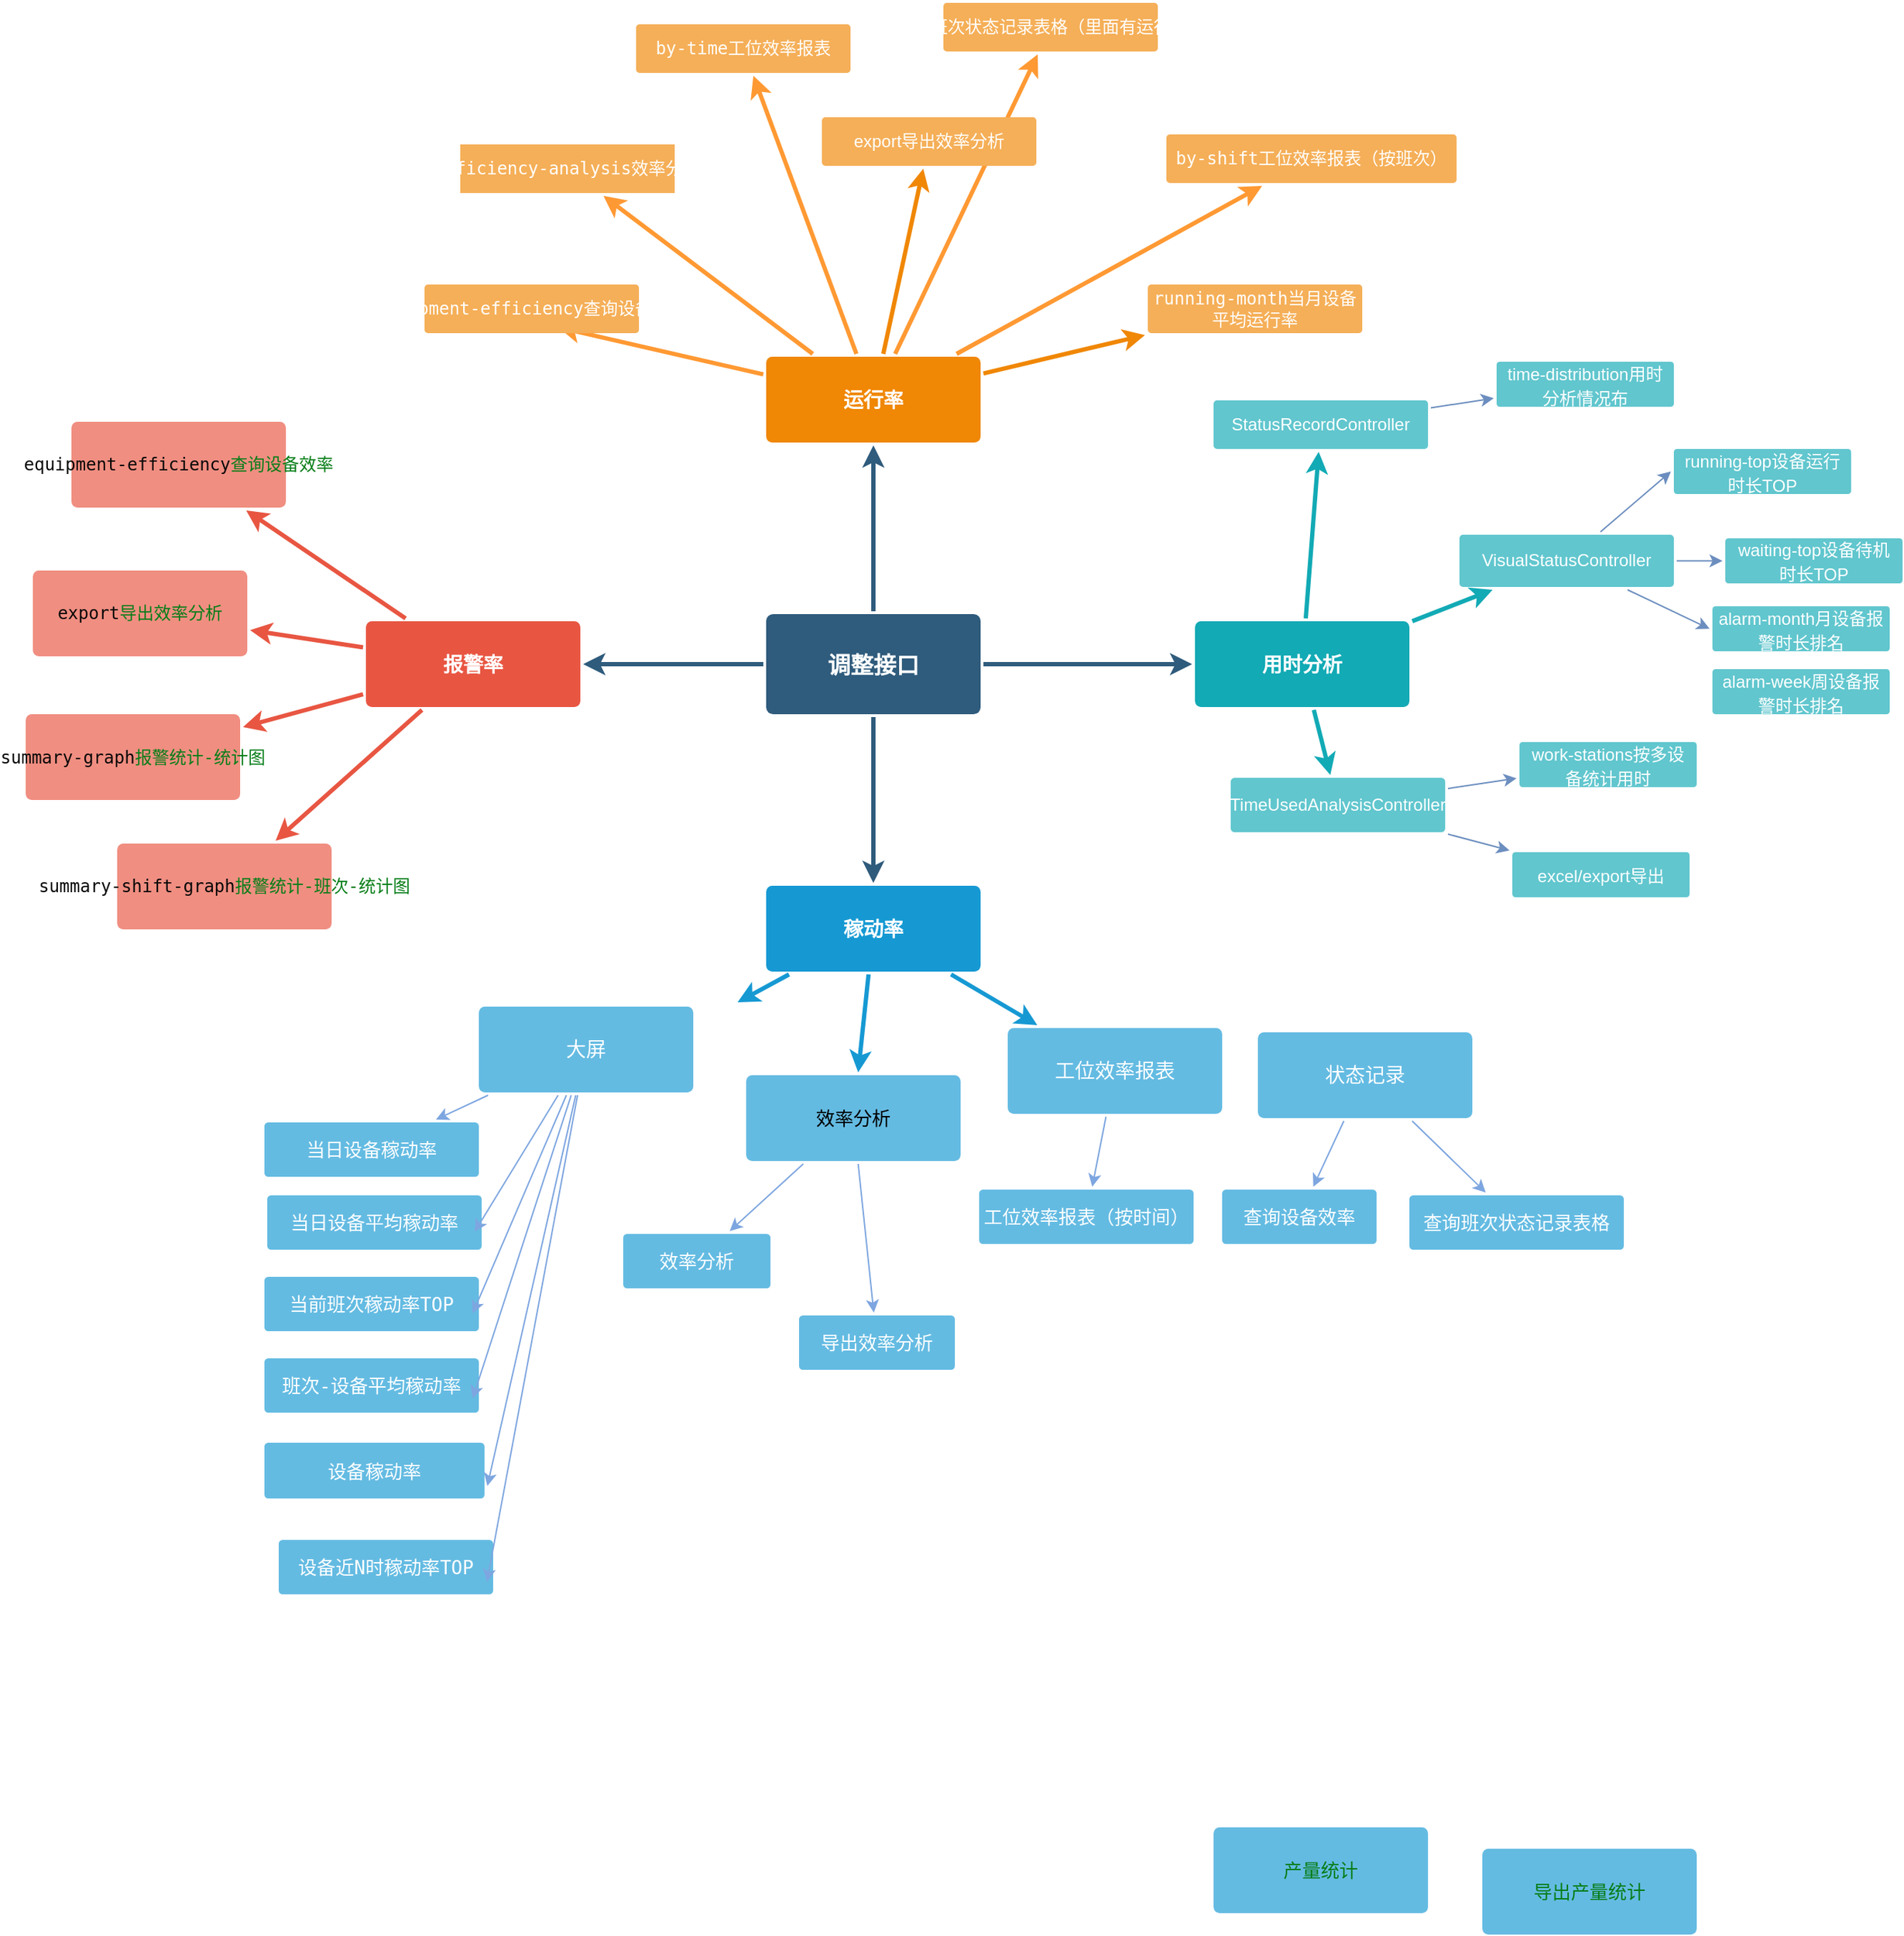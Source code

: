 <mxfile version="20.6.0" type="github">
  <diagram id="6a731a19-8d31-9384-78a2-239565b7b9f0" name="Page-1">
    <mxGraphModel dx="1508" dy="1149" grid="0" gridSize="10" guides="1" tooltips="1" connect="1" arrows="1" fold="1" page="0" pageScale="1" pageWidth="1169" pageHeight="827" background="none" math="0" shadow="0">
      <root>
        <mxCell id="0" />
        <mxCell id="1" parent="0" />
        <mxCell id="1745" value="" style="edgeStyle=none;rounded=0;jumpStyle=none;html=1;shadow=0;labelBackgroundColor=none;startArrow=none;startFill=0;endArrow=classic;endFill=1;jettySize=auto;orthogonalLoop=1;strokeColor=#2F5B7C;strokeWidth=3;fontFamily=Helvetica;fontSize=16;fontColor=#23445D;spacing=5;" parent="1" source="1749" target="1764" edge="1">
          <mxGeometry relative="1" as="geometry" />
        </mxCell>
        <mxCell id="1746" value="" style="edgeStyle=none;rounded=0;jumpStyle=none;html=1;shadow=0;labelBackgroundColor=none;startArrow=none;startFill=0;endArrow=classic;endFill=1;jettySize=auto;orthogonalLoop=1;strokeColor=#2F5B7C;strokeWidth=3;fontFamily=Helvetica;fontSize=16;fontColor=#23445D;spacing=5;" parent="1" source="1749" target="1771" edge="1">
          <mxGeometry relative="1" as="geometry" />
        </mxCell>
        <mxCell id="1747" value="" style="edgeStyle=none;rounded=0;jumpStyle=none;html=1;shadow=0;labelBackgroundColor=none;startArrow=none;startFill=0;endArrow=classic;endFill=1;jettySize=auto;orthogonalLoop=1;strokeColor=#2F5B7C;strokeWidth=3;fontFamily=Helvetica;fontSize=16;fontColor=#23445D;spacing=5;" parent="1" source="1749" target="1760" edge="1">
          <mxGeometry relative="1" as="geometry" />
        </mxCell>
        <mxCell id="1748" value="" style="edgeStyle=none;rounded=0;jumpStyle=none;html=1;shadow=0;labelBackgroundColor=none;startArrow=none;startFill=0;endArrow=classic;endFill=1;jettySize=auto;orthogonalLoop=1;strokeColor=#2F5B7C;strokeWidth=3;fontFamily=Helvetica;fontSize=16;fontColor=#23445D;spacing=5;" parent="1" source="1749" target="1753" edge="1">
          <mxGeometry relative="1" as="geometry" />
        </mxCell>
        <mxCell id="1749" value="调整接口" style="rounded=1;whiteSpace=wrap;html=1;shadow=0;labelBackgroundColor=none;strokeColor=none;strokeWidth=3;fillColor=#2F5B7C;fontFamily=Helvetica;fontSize=16;fontColor=#FFFFFF;align=center;fontStyle=1;spacing=5;arcSize=7;perimeterSpacing=2;" parent="1" vertex="1">
          <mxGeometry x="495" y="380.5" width="150" height="70" as="geometry" />
        </mxCell>
        <mxCell id="1750" value="" style="edgeStyle=none;rounded=1;jumpStyle=none;html=1;shadow=0;labelBackgroundColor=none;startArrow=none;startFill=0;jettySize=auto;orthogonalLoop=1;strokeColor=#E85642;strokeWidth=3;fontFamily=Helvetica;fontSize=14;fontColor=#FFFFFF;spacing=5;fontStyle=1;fillColor=#b0e3e6;" parent="1" source="1753" target="1756" edge="1">
          <mxGeometry relative="1" as="geometry" />
        </mxCell>
        <mxCell id="1751" value="" style="edgeStyle=none;rounded=1;jumpStyle=none;html=1;shadow=0;labelBackgroundColor=none;startArrow=none;startFill=0;jettySize=auto;orthogonalLoop=1;strokeColor=#E85642;strokeWidth=3;fontFamily=Helvetica;fontSize=14;fontColor=#FFFFFF;spacing=5;fontStyle=1;fillColor=#b0e3e6;" parent="1" source="1753" target="1755" edge="1">
          <mxGeometry relative="1" as="geometry" />
        </mxCell>
        <mxCell id="1752" value="" style="edgeStyle=none;rounded=1;jumpStyle=none;html=1;shadow=0;labelBackgroundColor=none;startArrow=none;startFill=0;jettySize=auto;orthogonalLoop=1;strokeColor=#E85642;strokeWidth=3;fontFamily=Helvetica;fontSize=14;fontColor=#FFFFFF;spacing=5;fontStyle=1;fillColor=#b0e3e6;" parent="1" source="1753" target="1754" edge="1">
          <mxGeometry relative="1" as="geometry" />
        </mxCell>
        <mxCell id="jjRvRhtBeI7m9lWVmqTS-1779" style="rounded=0;orthogonalLoop=1;jettySize=auto;html=1;strokeColor=#E85642;strokeWidth=3;" edge="1" parent="1" source="1753" target="bUTzrpnChkKlC1NCgwx--1791">
          <mxGeometry relative="1" as="geometry" />
        </mxCell>
        <mxCell id="1753" value="报警率" style="rounded=1;whiteSpace=wrap;html=1;shadow=0;labelBackgroundColor=none;strokeColor=none;strokeWidth=3;fillColor=#e85642;fontFamily=Helvetica;fontSize=14;fontColor=#FFFFFF;align=center;spacing=5;fontStyle=1;arcSize=7;perimeterSpacing=2;" parent="1" vertex="1">
          <mxGeometry x="215" y="385.5" width="150" height="60" as="geometry" />
        </mxCell>
        <mxCell id="1754" value="&lt;pre style=&quot;color: rgb(8, 8, 8); font-family: 宋体, monospace; font-size: 9pt;&quot;&gt;summary-graph&lt;span style=&quot;color:#067d17;&quot;&gt;报警统计&lt;/span&gt;&lt;span style=&quot;color:#067d17;font-family:&#39;JetBrains Mono&#39;,monospace;&quot;&gt;-&lt;/span&gt;&lt;span style=&quot;color:#067d17;&quot;&gt;统计图&lt;/span&gt;&lt;/pre&gt;" style="rounded=1;whiteSpace=wrap;html=1;shadow=0;labelBackgroundColor=none;strokeColor=none;strokeWidth=3;fillColor=#f08e81;fontFamily=Helvetica;fontSize=14;fontColor=#FFFFFF;align=center;spacing=5;fontStyle=0;arcSize=7;perimeterSpacing=2;" parent="1" vertex="1">
          <mxGeometry x="-23" y="450.5" width="150" height="60" as="geometry" />
        </mxCell>
        <mxCell id="1755" value="&lt;pre style=&quot;color: rgb(8, 8, 8); font-family: 宋体, monospace; font-size: 9pt;&quot;&gt;export&lt;span style=&quot;color:#067d17;&quot;&gt;导出效率分析&lt;/span&gt;&lt;/pre&gt;" style="rounded=1;whiteSpace=wrap;html=1;shadow=0;labelBackgroundColor=none;strokeColor=none;strokeWidth=3;fillColor=#f08e81;fontFamily=Helvetica;fontSize=14;fontColor=#FFFFFF;align=center;spacing=5;fontStyle=0;arcSize=7;perimeterSpacing=2;" parent="1" vertex="1">
          <mxGeometry x="-18" y="350" width="150" height="60" as="geometry" />
        </mxCell>
        <mxCell id="1756" value="&lt;pre style=&quot;color: rgb(8, 8, 8); font-family: 宋体, monospace; font-size: 9pt;&quot;&gt;equipment-efficiency&lt;span style=&quot;color:#067d17;&quot;&gt;查询设备效率&lt;/span&gt;&lt;/pre&gt;" style="rounded=1;whiteSpace=wrap;html=1;shadow=0;labelBackgroundColor=none;strokeColor=none;strokeWidth=3;fillColor=#f08e81;fontFamily=Helvetica;fontSize=14;fontColor=#FFFFFF;align=center;spacing=5;fontStyle=0;arcSize=7;perimeterSpacing=2;" parent="1" vertex="1">
          <mxGeometry x="9" y="246" width="150" height="60" as="geometry" />
        </mxCell>
        <mxCell id="1757" value="" style="edgeStyle=none;rounded=0;jumpStyle=none;html=1;shadow=0;labelBackgroundColor=none;startArrow=none;startFill=0;endArrow=classic;endFill=1;jettySize=auto;orthogonalLoop=1;strokeColor=#1699D3;strokeWidth=3;fontFamily=Helvetica;fontSize=14;fontColor=#FFFFFF;spacing=5;" parent="1" source="1760" edge="1">
          <mxGeometry relative="1" as="geometry">
            <mxPoint x="475.018" y="652" as="targetPoint" />
          </mxGeometry>
        </mxCell>
        <mxCell id="1758" value="" style="edgeStyle=none;rounded=0;jumpStyle=none;html=1;shadow=0;labelBackgroundColor=none;startArrow=none;startFill=0;endArrow=classic;endFill=1;jettySize=auto;orthogonalLoop=1;strokeColor=#1699D3;strokeWidth=3;fontFamily=Helvetica;fontSize=14;fontColor=#FFFFFF;spacing=5;" parent="1" source="1760" target="1762" edge="1">
          <mxGeometry relative="1" as="geometry" />
        </mxCell>
        <mxCell id="1759" value="" style="edgeStyle=none;rounded=0;jumpStyle=none;html=1;shadow=0;labelBackgroundColor=none;startArrow=none;startFill=0;endArrow=classic;endFill=1;jettySize=auto;orthogonalLoop=1;strokeColor=#1699D3;strokeWidth=3;fontFamily=Helvetica;fontSize=14;fontColor=#FFFFFF;spacing=5;" parent="1" source="1760" target="1761" edge="1">
          <mxGeometry relative="1" as="geometry" />
        </mxCell>
        <mxCell id="1760" value="稼动率" style="rounded=1;whiteSpace=wrap;html=1;shadow=0;labelBackgroundColor=none;strokeColor=none;strokeWidth=3;fillColor=#1699d3;fontFamily=Helvetica;fontSize=14;fontColor=#FFFFFF;align=center;spacing=5;fontStyle=1;arcSize=7;perimeterSpacing=2;" parent="1" vertex="1">
          <mxGeometry x="495" y="570.5" width="150" height="60" as="geometry" />
        </mxCell>
        <mxCell id="jjRvRhtBeI7m9lWVmqTS-1823" style="edgeStyle=none;rounded=0;orthogonalLoop=1;jettySize=auto;html=1;strokeColor=#7EA6E0;strokeWidth=1;fontColor=#FFFFFF;" edge="1" parent="1" source="1761" target="jjRvRhtBeI7m9lWVmqTS-1786">
          <mxGeometry relative="1" as="geometry" />
        </mxCell>
        <mxCell id="1761" value="工位效率报表" style="rounded=1;whiteSpace=wrap;html=1;shadow=0;labelBackgroundColor=none;strokeColor=none;strokeWidth=3;fillColor=#64bbe2;fontFamily=Helvetica;fontSize=14;fontColor=#FFFFFF;align=center;spacing=5;arcSize=7;perimeterSpacing=2;" parent="1" vertex="1">
          <mxGeometry x="664" y="670" width="150" height="60" as="geometry" />
        </mxCell>
        <mxCell id="jjRvRhtBeI7m9lWVmqTS-1821" style="edgeStyle=none;rounded=0;orthogonalLoop=1;jettySize=auto;html=1;strokeColor=#7EA6E0;strokeWidth=1;fontColor=#FFFFFF;" edge="1" parent="1" source="1762" target="jjRvRhtBeI7m9lWVmqTS-1790">
          <mxGeometry relative="1" as="geometry" />
        </mxCell>
        <mxCell id="jjRvRhtBeI7m9lWVmqTS-1822" style="edgeStyle=none;rounded=0;orthogonalLoop=1;jettySize=auto;html=1;strokeColor=#7EA6E0;strokeWidth=1;fontColor=#FFFFFF;" edge="1" parent="1" source="1762" target="jjRvRhtBeI7m9lWVmqTS-1787">
          <mxGeometry relative="1" as="geometry" />
        </mxCell>
        <mxCell id="1762" value="&lt;pre style=&quot;font-family: 宋体, monospace; font-size: 9.8pt;&quot;&gt;&lt;pre style=&quot;color: rgb(8, 8, 8); font-family: &amp;quot;JetBrains Mono&amp;quot;, monospace; font-size: 9.8pt;&quot;&gt;&lt;span style=&quot;color:#000000;&quot;&gt;效率分析&lt;/span&gt;&lt;/pre&gt;&lt;/pre&gt;" style="rounded=1;whiteSpace=wrap;html=1;shadow=0;labelBackgroundColor=none;strokeColor=none;strokeWidth=3;fillColor=#64bbe2;fontFamily=Helvetica;fontSize=14;fontColor=#FFFFFF;align=center;spacing=5;arcSize=7;perimeterSpacing=2;" parent="1" vertex="1">
          <mxGeometry x="481" y="703" width="150" height="60" as="geometry" />
        </mxCell>
        <mxCell id="bUTzrpnChkKlC1NCgwx--1786" style="rounded=0;orthogonalLoop=1;jettySize=auto;html=1;entryX=0.62;entryY=0.84;entryDx=0;entryDy=0;entryPerimeter=0;fontSize=12;fontColor=#FFFFFF;strokeColor=#FF9933;strokeWidth=3;" parent="1" source="1764" target="bUTzrpnChkKlC1NCgwx--1779" edge="1">
          <mxGeometry relative="1" as="geometry" />
        </mxCell>
        <mxCell id="bUTzrpnChkKlC1NCgwx--1787" style="rounded=0;orthogonalLoop=1;jettySize=auto;html=1;fontSize=12;fontColor=#FFFFFF;strokeColor=#FF9933;strokeWidth=3;" parent="1" source="1764" target="bUTzrpnChkKlC1NCgwx--1780" edge="1">
          <mxGeometry relative="1" as="geometry" />
        </mxCell>
        <mxCell id="bUTzrpnChkKlC1NCgwx--1788" style="rounded=0;orthogonalLoop=1;jettySize=auto;html=1;fontSize=12;fontColor=#FFFFFF;strokeColor=#FF9933;strokeWidth=3;" parent="1" source="1764" target="bUTzrpnChkKlC1NCgwx--1781" edge="1">
          <mxGeometry relative="1" as="geometry" />
        </mxCell>
        <mxCell id="bUTzrpnChkKlC1NCgwx--1789" style="rounded=0;orthogonalLoop=1;jettySize=auto;html=1;fontSize=12;fontColor=#FFFFFF;strokeColor=#FF9933;strokeWidth=3;" parent="1" source="1764" target="bUTzrpnChkKlC1NCgwx--1783" edge="1">
          <mxGeometry relative="1" as="geometry" />
        </mxCell>
        <mxCell id="bUTzrpnChkKlC1NCgwx--1790" style="rounded=0;orthogonalLoop=1;jettySize=auto;html=1;fontSize=12;fontColor=#FFFFFF;strokeColor=#FF9933;strokeWidth=3;" parent="1" source="1764" target="bUTzrpnChkKlC1NCgwx--1782" edge="1">
          <mxGeometry relative="1" as="geometry" />
        </mxCell>
        <mxCell id="1764" value="运行率" style="rounded=1;whiteSpace=wrap;html=1;shadow=0;labelBackgroundColor=none;strokeColor=none;strokeWidth=3;fillColor=#F08705;fontFamily=Helvetica;fontSize=14;fontColor=#FFFFFF;align=center;spacing=5;fontStyle=1;arcSize=7;perimeterSpacing=2;" parent="1" vertex="1">
          <mxGeometry x="495" y="200.5" width="150" height="60" as="geometry" />
        </mxCell>
        <mxCell id="1765" value="&lt;span style=&quot;font-family: &amp;quot;JetBrains Mono&amp;quot;, monospace; font-size: 12px;&quot;&gt;running-month&lt;/span&gt;当月设备平均运行率" style="rounded=1;whiteSpace=wrap;html=1;shadow=0;labelBackgroundColor=none;strokeColor=none;strokeWidth=3;fillColor=#f5af58;fontFamily=Helvetica;fontSize=12;fontColor=#FFFFFF;align=center;spacing=5;arcSize=7;perimeterSpacing=2;labelBorderColor=none;" parent="1" vertex="1">
          <mxGeometry x="762" y="150" width="150" height="34" as="geometry" />
        </mxCell>
        <mxCell id="1766" value="" style="edgeStyle=none;rounded=0;jumpStyle=none;html=1;shadow=0;labelBackgroundColor=none;startArrow=none;startFill=0;endArrow=classic;endFill=1;jettySize=auto;orthogonalLoop=1;strokeColor=#F08705;strokeWidth=3;fontFamily=Helvetica;fontSize=14;fontColor=#FFFFFF;spacing=5;" parent="1" source="1764" target="1765" edge="1">
          <mxGeometry relative="1" as="geometry" />
        </mxCell>
        <mxCell id="1767" value="export&lt;span style=&quot;font-family: 宋体, monospace; font-size: 12px;&quot;&gt;导出效率分析&lt;/span&gt;" style="rounded=1;whiteSpace=wrap;html=1;shadow=0;labelBackgroundColor=none;strokeColor=none;strokeWidth=3;fillColor=#f5af58;fontFamily=Helvetica;fontSize=12;fontColor=#FFFFFF;align=center;spacing=5;arcSize=7;perimeterSpacing=2;labelBorderColor=none;" parent="1" vertex="1">
          <mxGeometry x="534" y="33" width="150" height="34" as="geometry" />
        </mxCell>
        <mxCell id="1768" value="" style="edgeStyle=none;rounded=0;jumpStyle=none;html=1;shadow=0;labelBackgroundColor=none;startArrow=none;startFill=0;endArrow=classic;endFill=1;jettySize=auto;orthogonalLoop=1;strokeColor=#F08705;strokeWidth=3;fontFamily=Helvetica;fontSize=14;fontColor=#FFFFFF;spacing=5;" parent="1" source="1764" target="1767" edge="1">
          <mxGeometry relative="1" as="geometry" />
        </mxCell>
        <mxCell id="t-KyJ7h5bOdyanI_cE8x-1805" style="edgeStyle=none;rounded=1;orthogonalLoop=1;jettySize=auto;html=1;fontSize=12;strokeColor=#12AAB5;strokeWidth=3;" parent="1" source="1771" target="1772" edge="1">
          <mxGeometry relative="1" as="geometry" />
        </mxCell>
        <mxCell id="t-KyJ7h5bOdyanI_cE8x-1806" style="edgeStyle=none;rounded=1;orthogonalLoop=1;jettySize=auto;html=1;strokeColor=#12AAB5;strokeWidth=3;fontSize=12;" parent="1" source="1771" target="t-KyJ7h5bOdyanI_cE8x-1794" edge="1">
          <mxGeometry relative="1" as="geometry" />
        </mxCell>
        <mxCell id="1771" value="用时分析" style="rounded=1;whiteSpace=wrap;html=1;shadow=0;labelBackgroundColor=none;strokeColor=none;strokeWidth=3;fillColor=#12aab5;fontFamily=Helvetica;fontSize=14;fontColor=#FFFFFF;align=center;spacing=5;fontStyle=1;arcSize=7;perimeterSpacing=2;" parent="1" vertex="1">
          <mxGeometry x="795" y="385.5" width="150" height="60" as="geometry" />
        </mxCell>
        <mxCell id="t-KyJ7h5bOdyanI_cE8x-1801" style="edgeStyle=none;rounded=0;orthogonalLoop=1;jettySize=auto;html=1;entryX=0;entryY=0.5;entryDx=0;entryDy=0;fontSize=12;fillColor=#dae8fc;strokeColor=#6c8ebf;" parent="1" source="1772" target="t-KyJ7h5bOdyanI_cE8x-1786" edge="1">
          <mxGeometry relative="1" as="geometry" />
        </mxCell>
        <mxCell id="t-KyJ7h5bOdyanI_cE8x-1802" style="edgeStyle=none;rounded=0;orthogonalLoop=1;jettySize=auto;html=1;entryX=0;entryY=0.5;entryDx=0;entryDy=0;fontSize=12;fillColor=#dae8fc;strokeColor=#6c8ebf;" parent="1" source="1772" target="t-KyJ7h5bOdyanI_cE8x-1789" edge="1">
          <mxGeometry relative="1" as="geometry" />
        </mxCell>
        <mxCell id="t-KyJ7h5bOdyanI_cE8x-1803" style="edgeStyle=none;rounded=0;orthogonalLoop=1;jettySize=auto;html=1;entryX=0;entryY=0.5;entryDx=0;entryDy=0;fontSize=12;fillColor=#dae8fc;strokeColor=#6c8ebf;" parent="1" source="1772" target="t-KyJ7h5bOdyanI_cE8x-1790" edge="1">
          <mxGeometry relative="1" as="geometry" />
        </mxCell>
        <mxCell id="1772" value="VisualStatusController" style="rounded=1;whiteSpace=wrap;html=1;shadow=0;labelBackgroundColor=none;strokeColor=none;strokeWidth=3;fillColor=#61c6ce;fontFamily=Helvetica;fontSize=12;fontColor=#FFFFFF;align=center;spacing=5;fontStyle=0;arcSize=7;perimeterSpacing=2;" parent="1" vertex="1">
          <mxGeometry x="980" y="325" width="150" height="36.5" as="geometry" />
        </mxCell>
        <mxCell id="t-KyJ7h5bOdyanI_cE8x-1798" style="rounded=0;orthogonalLoop=1;jettySize=auto;html=1;fontSize=12;fillColor=#dae8fc;strokeColor=#6c8ebf;" parent="1" source="1778" target="t-KyJ7h5bOdyanI_cE8x-1779" edge="1">
          <mxGeometry relative="1" as="geometry" />
        </mxCell>
        <mxCell id="1778" value="StatusRecordController" style="rounded=1;whiteSpace=wrap;html=1;shadow=0;labelBackgroundColor=none;strokeColor=none;strokeWidth=3;fillColor=#61c6ce;fontFamily=Helvetica;fontSize=12;fontColor=#FFFFFF;align=center;spacing=5;fontStyle=0;arcSize=7;perimeterSpacing=2;" parent="1" vertex="1">
          <mxGeometry x="808" y="231" width="150" height="34" as="geometry" />
        </mxCell>
        <mxCell id="1779" value="" style="edgeStyle=none;rounded=1;jumpStyle=none;html=1;shadow=0;labelBackgroundColor=none;startArrow=none;startFill=0;jettySize=auto;orthogonalLoop=1;strokeColor=#12AAB5;strokeWidth=3;fontFamily=Helvetica;fontSize=14;fontColor=#FFFFFF;spacing=5;fontStyle=1;fillColor=#b0e3e6;" parent="1" source="1771" target="1778" edge="1">
          <mxGeometry relative="1" as="geometry" />
        </mxCell>
        <mxCell id="t-KyJ7h5bOdyanI_cE8x-1779" value="&lt;font style=&quot;font-size: 12px;&quot;&gt;time-distribution用时分析情况布&lt;/font&gt;" style="rounded=1;whiteSpace=wrap;html=1;shadow=0;labelBackgroundColor=none;strokeColor=none;strokeWidth=3;fillColor=#61c6ce;fontFamily=Helvetica;fontSize=14;fontColor=#FFFFFF;align=center;spacing=5;fontStyle=0;arcSize=7;perimeterSpacing=2;" parent="1" vertex="1">
          <mxGeometry x="1006" y="204" width="124" height="31.5" as="geometry" />
        </mxCell>
        <mxCell id="t-KyJ7h5bOdyanI_cE8x-1786" value="&lt;span style=&quot;font-size: 12px;&quot;&gt;running-top设备运行时长TOP&lt;/span&gt;" style="rounded=1;whiteSpace=wrap;html=1;shadow=0;labelBackgroundColor=none;strokeColor=none;strokeWidth=3;fillColor=#61c6ce;fontFamily=Helvetica;fontSize=14;fontColor=#FFFFFF;align=center;spacing=5;fontStyle=0;arcSize=7;perimeterSpacing=2;" parent="1" vertex="1">
          <mxGeometry x="1130" y="265" width="124" height="31.5" as="geometry" />
        </mxCell>
        <mxCell id="t-KyJ7h5bOdyanI_cE8x-1789" value="&lt;span style=&quot;font-size: 12px;&quot;&gt;waiting-top设备待机时长TOP&lt;/span&gt;" style="rounded=1;whiteSpace=wrap;html=1;shadow=0;labelBackgroundColor=none;strokeColor=none;strokeWidth=3;fillColor=#61c6ce;fontFamily=Helvetica;fontSize=14;fontColor=#FFFFFF;align=center;spacing=5;fontStyle=0;arcSize=7;perimeterSpacing=2;" parent="1" vertex="1">
          <mxGeometry x="1166" y="327.5" width="124" height="31.5" as="geometry" />
        </mxCell>
        <mxCell id="t-KyJ7h5bOdyanI_cE8x-1790" value="&lt;span style=&quot;font-size: 12px;&quot;&gt;alarm-month月设备报警时长排名&lt;/span&gt;" style="rounded=1;whiteSpace=wrap;html=1;shadow=0;labelBackgroundColor=none;strokeColor=none;strokeWidth=3;fillColor=#61c6ce;fontFamily=Helvetica;fontSize=14;fontColor=#FFFFFF;align=center;spacing=5;fontStyle=0;arcSize=7;perimeterSpacing=2;" parent="1" vertex="1">
          <mxGeometry x="1157" y="375" width="124" height="31.5" as="geometry" />
        </mxCell>
        <mxCell id="t-KyJ7h5bOdyanI_cE8x-1793" value="&lt;span style=&quot;font-size: 12px;&quot;&gt;work-stations按多设备统计用时&lt;/span&gt;" style="rounded=1;whiteSpace=wrap;html=1;shadow=0;labelBackgroundColor=none;strokeColor=none;strokeWidth=3;fillColor=#61c6ce;fontFamily=Helvetica;fontSize=14;fontColor=#FFFFFF;align=center;spacing=5;fontStyle=0;arcSize=7;perimeterSpacing=2;" parent="1" vertex="1">
          <mxGeometry x="1022" y="470" width="124" height="31.5" as="geometry" />
        </mxCell>
        <mxCell id="t-KyJ7h5bOdyanI_cE8x-1807" style="edgeStyle=none;rounded=1;orthogonalLoop=1;jettySize=auto;html=1;strokeColor=#6c8ebf;strokeWidth=1;fontSize=12;fillColor=#dae8fc;" parent="1" source="t-KyJ7h5bOdyanI_cE8x-1794" target="t-KyJ7h5bOdyanI_cE8x-1793" edge="1">
          <mxGeometry relative="1" as="geometry" />
        </mxCell>
        <mxCell id="t-KyJ7h5bOdyanI_cE8x-1808" style="edgeStyle=none;rounded=1;orthogonalLoop=1;jettySize=auto;html=1;strokeColor=#6c8ebf;strokeWidth=1;fontSize=12;fillColor=#dae8fc;" parent="1" source="t-KyJ7h5bOdyanI_cE8x-1794" target="t-KyJ7h5bOdyanI_cE8x-1795" edge="1">
          <mxGeometry relative="1" as="geometry" />
        </mxCell>
        <mxCell id="t-KyJ7h5bOdyanI_cE8x-1794" value="TimeUsedAnalysisController" style="rounded=1;whiteSpace=wrap;html=1;shadow=0;labelBackgroundColor=none;strokeColor=none;strokeWidth=3;fillColor=#61c6ce;fontFamily=Helvetica;fontSize=12;fontColor=#FFFFFF;align=center;spacing=5;fontStyle=0;arcSize=7;perimeterSpacing=2;" parent="1" vertex="1">
          <mxGeometry x="820" y="495" width="150" height="38" as="geometry" />
        </mxCell>
        <mxCell id="t-KyJ7h5bOdyanI_cE8x-1795" value="&lt;span style=&quot;font-size: 12px;&quot;&gt;excel/export导出&lt;/span&gt;" style="rounded=1;whiteSpace=wrap;html=1;shadow=0;labelBackgroundColor=none;strokeColor=none;strokeWidth=3;fillColor=#61c6ce;fontFamily=Helvetica;fontSize=14;fontColor=#FFFFFF;align=center;spacing=5;fontStyle=0;arcSize=7;perimeterSpacing=2;" parent="1" vertex="1">
          <mxGeometry x="1017" y="547" width="124" height="31.5" as="geometry" />
        </mxCell>
        <mxCell id="bUTzrpnChkKlC1NCgwx--1779" value="&lt;pre style=&quot;font-family: &amp;quot;JetBrains Mono&amp;quot;, monospace; font-size: 12px;&quot;&gt;&lt;span style=&quot;font-size: 12px;&quot;&gt;equipment-efficiency&lt;/span&gt;查询设备效率&lt;/pre&gt;" style="rounded=1;whiteSpace=wrap;html=1;shadow=0;labelBackgroundColor=none;strokeColor=none;strokeWidth=3;fillColor=#f5af58;fontFamily=Helvetica;fontSize=12;fontColor=#FFFFFF;align=center;spacing=5;arcSize=7;perimeterSpacing=2;labelBorderColor=none;" parent="1" vertex="1">
          <mxGeometry x="256" y="150" width="150" height="34" as="geometry" />
        </mxCell>
        <mxCell id="bUTzrpnChkKlC1NCgwx--1780" value="&lt;pre style=&quot;font-family: &amp;quot;JetBrains Mono&amp;quot;, monospace; font-size: 12px;&quot;&gt;&lt;pre style=&quot;font-family: &amp;quot;JetBrains Mono&amp;quot;, monospace; font-size: 12px;&quot;&gt;&lt;span style=&quot;font-size: 12px;&quot;&gt;efficiency-analysis效率分析&lt;/span&gt;&lt;/pre&gt;&lt;/pre&gt;" style="rounded=1;whiteSpace=wrap;html=1;shadow=0;labelBackgroundColor=none;strokeColor=none;strokeWidth=3;fillColor=#f5af58;fontFamily=Helvetica;fontSize=12;fontColor=#FFFFFF;align=center;spacing=5;arcSize=0;perimeterSpacing=2;labelBorderColor=none;" parent="1" vertex="1">
          <mxGeometry x="281" y="52" width="150" height="34" as="geometry" />
        </mxCell>
        <mxCell id="bUTzrpnChkKlC1NCgwx--1781" value="&lt;span style=&quot;font-family: &amp;quot;JetBrains Mono&amp;quot;, monospace; font-size: 12px;&quot;&gt;by-time&lt;/span&gt;工位效率报表" style="rounded=1;whiteSpace=wrap;html=1;shadow=0;labelBackgroundColor=none;strokeColor=none;strokeWidth=3;fillColor=#f5af58;fontFamily=Helvetica;fontSize=12;fontColor=#FFFFFF;align=center;spacing=5;arcSize=7;perimeterSpacing=2;labelBorderColor=none;" parent="1" vertex="1">
          <mxGeometry x="404" y="-32" width="150" height="34" as="geometry" />
        </mxCell>
        <mxCell id="bUTzrpnChkKlC1NCgwx--1782" value="&lt;pre style=&quot;font-family: 宋体, monospace; font-size: 12px;&quot;&gt;&lt;span style=&quot;font-size: 12px;&quot;&gt;by-shift工位效率报表（按班次）&lt;/span&gt;&lt;/pre&gt;" style="rounded=1;whiteSpace=wrap;html=1;shadow=0;labelBackgroundColor=none;strokeColor=none;strokeWidth=3;fillColor=#f5af58;fontFamily=Helvetica;fontSize=12;fontColor=#FFFFFF;align=center;spacing=5;arcSize=7;perimeterSpacing=2;labelBorderColor=none;" parent="1" vertex="1">
          <mxGeometry x="775" y="45" width="203" height="34" as="geometry" />
        </mxCell>
        <mxCell id="bUTzrpnChkKlC1NCgwx--1783" value="&lt;pre style=&quot;font-family: 宋体, monospace; font-size: 12px;&quot;&gt;&lt;pre style=&quot;font-family: 宋体, monospace; font-size: 12px;&quot;&gt;&lt;span style=&quot;font-size: 12px;&quot;&gt;查询班次状态记录表格（里面有运行率）&lt;/span&gt;&lt;/pre&gt;&lt;/pre&gt;" style="rounded=1;whiteSpace=wrap;html=1;shadow=0;labelBackgroundColor=none;strokeColor=none;strokeWidth=3;fillColor=#f5af58;fontFamily=Helvetica;fontSize=12;fontColor=#FFFFFF;align=center;spacing=5;arcSize=7;perimeterSpacing=2;labelBorderColor=none;" parent="1" vertex="1">
          <mxGeometry x="619" y="-47" width="150" height="34" as="geometry" />
        </mxCell>
        <mxCell id="bUTzrpnChkKlC1NCgwx--1784" value="&lt;span style=&quot;font-size: 12px;&quot;&gt;alarm-week周设备报警时长排名&lt;/span&gt;" style="rounded=1;whiteSpace=wrap;html=1;shadow=0;labelBackgroundColor=none;strokeColor=none;strokeWidth=3;fillColor=#61c6ce;fontFamily=Helvetica;fontSize=14;fontColor=#FFFFFF;align=center;spacing=5;fontStyle=0;arcSize=7;perimeterSpacing=2;" parent="1" vertex="1">
          <mxGeometry x="1157" y="419" width="124" height="31.5" as="geometry" />
        </mxCell>
        <mxCell id="bUTzrpnChkKlC1NCgwx--1791" value="&lt;pre style=&quot;color: rgb(8, 8, 8); font-family: 宋体, monospace; font-size: 9pt;&quot;&gt;&lt;pre style=&quot;font-family: 宋体, monospace; font-size: 9pt;&quot;&gt;summary-shift-graph&lt;span style=&quot;color:#067d17;&quot;&gt;报警统计&lt;/span&gt;&lt;span style=&quot;color:#067d17;font-family:&#39;JetBrains Mono&#39;,monospace;&quot;&gt;-&lt;/span&gt;&lt;span style=&quot;color:#067d17;&quot;&gt;班次&lt;/span&gt;&lt;span style=&quot;color:#067d17;font-family:&#39;JetBrains Mono&#39;,monospace;&quot;&gt;-&lt;/span&gt;&lt;span style=&quot;color:#067d17;&quot;&gt;统计图&lt;/span&gt;&lt;/pre&gt;&lt;/pre&gt;" style="rounded=1;whiteSpace=wrap;html=1;shadow=0;labelBackgroundColor=none;strokeColor=none;strokeWidth=3;fillColor=#f08e81;fontFamily=Helvetica;fontSize=14;fontColor=#FFFFFF;align=center;spacing=5;fontStyle=0;arcSize=7;perimeterSpacing=2;" parent="1" vertex="1">
          <mxGeometry x="41" y="541" width="150" height="60" as="geometry" />
        </mxCell>
        <mxCell id="jjRvRhtBeI7m9lWVmqTS-1780" value="&lt;pre style=&quot;font-family: 宋体, monospace; font-size: 9.8pt;&quot;&gt;&lt;span style=&quot;&quot;&gt;设备稼动率&lt;/span&gt;&lt;/pre&gt;" style="rounded=1;whiteSpace=wrap;html=1;shadow=0;labelBackgroundColor=none;strokeColor=none;strokeWidth=3;fillColor=#64bbe2;fontFamily=Helvetica;fontSize=14;fontColor=#FFFFFF;align=center;spacing=5;arcSize=7;perimeterSpacing=2;" vertex="1" parent="1">
          <mxGeometry x="144" y="960" width="153.95" height="39" as="geometry" />
        </mxCell>
        <mxCell id="jjRvRhtBeI7m9lWVmqTS-1782" value="&lt;pre style=&quot;font-family: 宋体, monospace; font-size: 9.8pt;&quot;&gt;&lt;pre style=&quot;font-family: 宋体, monospace; font-size: 9.8pt;&quot;&gt;&lt;span style=&quot;&quot;&gt;查询班次状态记录表格&lt;/span&gt;&lt;/pre&gt;&lt;/pre&gt;" style="rounded=1;whiteSpace=wrap;html=1;shadow=0;labelBackgroundColor=none;strokeColor=none;strokeWidth=3;fillColor=#64bbe2;fontFamily=Helvetica;fontSize=14;fontColor=#FFFFFF;align=center;spacing=5;arcSize=7;perimeterSpacing=2;" vertex="1" parent="1">
          <mxGeometry x="945" y="787" width="150" height="38" as="geometry" />
        </mxCell>
        <mxCell id="jjRvRhtBeI7m9lWVmqTS-1785" value="&lt;pre style=&quot;font-family: 宋体, monospace; font-size: 9.8pt;&quot;&gt;&lt;pre style=&quot;font-family: 宋体, monospace; font-size: 9.8pt;&quot;&gt;&lt;span style=&quot;&quot;&gt;查询设备效率&lt;/span&gt;&lt;/pre&gt;&lt;/pre&gt;" style="rounded=1;whiteSpace=wrap;html=1;shadow=0;labelBackgroundColor=none;strokeColor=none;strokeWidth=3;fillColor=#64bbe2;fontFamily=Helvetica;fontSize=14;fontColor=#FFFFFF;align=center;spacing=5;arcSize=7;perimeterSpacing=2;" vertex="1" parent="1">
          <mxGeometry x="814" y="783" width="108" height="38" as="geometry" />
        </mxCell>
        <mxCell id="jjRvRhtBeI7m9lWVmqTS-1786" value="&lt;pre style=&quot;font-family: 宋体, monospace; font-size: 9.8pt;&quot;&gt;&lt;pre style=&quot;font-family: 宋体, monospace; font-size: 9.8pt;&quot;&gt;&lt;span style=&quot;&quot;&gt;工位效率报表（按时间）&lt;/span&gt;&lt;/pre&gt;&lt;/pre&gt;" style="rounded=1;whiteSpace=wrap;html=1;shadow=0;labelBackgroundColor=none;strokeColor=none;strokeWidth=3;fillColor=#64bbe2;fontFamily=Helvetica;fontSize=14;fontColor=#FFFFFF;align=center;spacing=5;arcSize=7;perimeterSpacing=2;" vertex="1" parent="1">
          <mxGeometry x="644" y="783" width="150" height="38" as="geometry" />
        </mxCell>
        <mxCell id="jjRvRhtBeI7m9lWVmqTS-1787" value="&lt;pre style=&quot;font-family: 宋体, monospace; font-size: 9.8pt;&quot;&gt;&lt;pre style=&quot;font-family: 宋体, monospace; font-size: 9.8pt;&quot;&gt;&lt;span style=&quot;&quot;&gt;导出效率分析&lt;/span&gt;&lt;/pre&gt;&lt;/pre&gt;" style="rounded=1;whiteSpace=wrap;html=1;shadow=0;labelBackgroundColor=none;strokeColor=none;strokeWidth=3;fillColor=#64bbe2;fontFamily=Helvetica;fontSize=14;fontColor=#FFFFFF;align=center;spacing=5;arcSize=7;perimeterSpacing=2;" vertex="1" parent="1">
          <mxGeometry x="518" y="871" width="109" height="38" as="geometry" />
        </mxCell>
        <mxCell id="jjRvRhtBeI7m9lWVmqTS-1788" value="&lt;pre style=&quot;font-family: 宋体, monospace; font-size: 9.8pt;&quot;&gt;&lt;pre style=&quot;font-family: 宋体, monospace; font-size: 9.8pt;&quot;&gt;&lt;span style=&quot;&quot;&gt;设备近&lt;/span&gt;&lt;span style=&quot;font-family: &amp;quot;JetBrains Mono&amp;quot;, monospace;&quot;&gt;N&lt;/span&gt;&lt;span style=&quot;&quot;&gt;时稼动率&lt;/span&gt;&lt;span style=&quot;font-family: &amp;quot;JetBrains Mono&amp;quot;, monospace;&quot;&gt;TOP&lt;/span&gt;&lt;/pre&gt;&lt;/pre&gt;" style="rounded=1;whiteSpace=wrap;html=1;shadow=0;labelBackgroundColor=none;strokeColor=none;strokeWidth=3;fillColor=#64bbe2;fontFamily=Helvetica;fontSize=14;fontColor=#FFFFFF;align=center;spacing=5;arcSize=7;perimeterSpacing=2;" vertex="1" parent="1">
          <mxGeometry x="154" y="1028" width="150" height="38" as="geometry" />
        </mxCell>
        <mxCell id="jjRvRhtBeI7m9lWVmqTS-1789" value="&lt;pre style=&quot;font-family: 宋体, monospace; font-size: 9.8pt;&quot;&gt;&lt;pre style=&quot;font-family: 宋体, monospace; font-size: 9.8pt;&quot;&gt;&lt;span style=&quot;&quot;&gt;当日设备平均稼动率&lt;/span&gt;&lt;/pre&gt;&lt;/pre&gt;" style="rounded=1;whiteSpace=wrap;html=1;shadow=0;labelBackgroundColor=none;strokeColor=none;strokeWidth=3;fillColor=#64bbe2;fontFamily=Helvetica;fontSize=14;fontColor=#FFFFFF;align=center;spacing=5;arcSize=7;perimeterSpacing=2;" vertex="1" parent="1">
          <mxGeometry x="145.97" y="787" width="150" height="38" as="geometry" />
        </mxCell>
        <mxCell id="jjRvRhtBeI7m9lWVmqTS-1790" value="&lt;pre style=&quot;font-family: 宋体, monospace; font-size: 9.8pt;&quot;&gt;&lt;pre style=&quot;font-family: 宋体, monospace; font-size: 9.8pt;&quot;&gt;&lt;span style=&quot;&quot;&gt;效率分析&lt;/span&gt;&lt;/pre&gt;&lt;/pre&gt;" style="rounded=1;whiteSpace=wrap;html=1;shadow=0;labelBackgroundColor=none;strokeColor=none;strokeWidth=3;fillColor=#64bbe2;fontFamily=Helvetica;fontSize=14;fontColor=#FFFFFF;align=center;spacing=5;arcSize=7;perimeterSpacing=2;" vertex="1" parent="1">
          <mxGeometry x="395" y="814" width="103" height="38" as="geometry" />
        </mxCell>
        <mxCell id="jjRvRhtBeI7m9lWVmqTS-1791" value="&lt;pre style=&quot;font-family: 宋体, monospace; font-size: 9.8pt;&quot;&gt;&lt;pre style=&quot;font-family: 宋体, monospace; font-size: 9.8pt;&quot;&gt;&lt;span style=&quot;&quot;&gt;班次&lt;/span&gt;&lt;span style=&quot;font-family: &amp;quot;JetBrains Mono&amp;quot;, monospace;&quot;&gt;-&lt;/span&gt;&lt;span style=&quot;&quot;&gt;设备平均稼动率&lt;/span&gt;&lt;/pre&gt;&lt;/pre&gt;" style="rounded=1;whiteSpace=wrap;html=1;shadow=0;labelBackgroundColor=none;strokeColor=none;strokeWidth=3;fillColor=#64bbe2;fontFamily=Helvetica;fontSize=14;fontColor=#FFFFFF;align=center;spacing=5;arcSize=7;perimeterSpacing=2;" vertex="1" parent="1">
          <mxGeometry x="144" y="901" width="150" height="38" as="geometry" />
        </mxCell>
        <mxCell id="jjRvRhtBeI7m9lWVmqTS-1792" value="&lt;pre style=&quot;font-family: 宋体, monospace; font-size: 9.8pt;&quot;&gt;&lt;pre style=&quot;font-family: 宋体, monospace; font-size: 9.8pt;&quot;&gt;&lt;span style=&quot;&quot;&gt;当前班次稼动率&lt;/span&gt;&lt;span style=&quot;font-family: &amp;quot;JetBrains Mono&amp;quot;, monospace;&quot;&gt;TOP&lt;/span&gt;&lt;/pre&gt;&lt;/pre&gt;" style="rounded=1;whiteSpace=wrap;html=1;shadow=0;labelBackgroundColor=none;strokeColor=none;strokeWidth=3;fillColor=#64bbe2;fontFamily=Helvetica;fontSize=14;fontColor=#FFFFFF;align=center;spacing=5;arcSize=7;perimeterSpacing=2;" vertex="1" parent="1">
          <mxGeometry x="144" y="844" width="150" height="38" as="geometry" />
        </mxCell>
        <mxCell id="jjRvRhtBeI7m9lWVmqTS-1793" value="&lt;pre style=&quot;color: rgb(8, 8, 8); font-family: 宋体, monospace; font-size: 9.8pt;&quot;&gt;&lt;pre style=&quot;font-family: 宋体, monospace; font-size: 9.8pt;&quot;&gt;&lt;span style=&quot;color:#067d17;&quot;&gt;产量统计&lt;/span&gt;&lt;/pre&gt;&lt;/pre&gt;" style="rounded=1;whiteSpace=wrap;html=1;shadow=0;labelBackgroundColor=none;strokeColor=none;strokeWidth=3;fillColor=#64bbe2;fontFamily=Helvetica;fontSize=14;fontColor=#FFFFFF;align=center;spacing=5;arcSize=7;perimeterSpacing=2;" vertex="1" parent="1">
          <mxGeometry x="808" y="1229" width="150" height="60" as="geometry" />
        </mxCell>
        <mxCell id="jjRvRhtBeI7m9lWVmqTS-1794" value="&lt;pre style=&quot;font-family: 宋体, monospace; font-size: 9.8pt;&quot;&gt;&lt;pre style=&quot;font-family: 宋体, monospace; font-size: 9.8pt;&quot;&gt;&lt;span style=&quot;&quot;&gt;当日设备稼动率&lt;/span&gt;&lt;/pre&gt;&lt;/pre&gt;" style="rounded=1;whiteSpace=wrap;html=1;shadow=0;labelBackgroundColor=none;strokeColor=none;strokeWidth=3;fillColor=#64bbe2;fontFamily=Helvetica;fontSize=14;fontColor=#FFFFFF;align=center;spacing=5;arcSize=7;perimeterSpacing=2;" vertex="1" parent="1">
          <mxGeometry x="144" y="736" width="150" height="38" as="geometry" />
        </mxCell>
        <mxCell id="jjRvRhtBeI7m9lWVmqTS-1797" value="&lt;pre style=&quot;color: rgb(8, 8, 8); font-family: 宋体, monospace; font-size: 9.8pt;&quot;&gt;&lt;pre style=&quot;font-family: 宋体, monospace; font-size: 9.8pt;&quot;&gt;&lt;span style=&quot;color:#067d17;&quot;&gt;导出产量统计&lt;/span&gt;&lt;/pre&gt;&lt;/pre&gt;" style="rounded=1;whiteSpace=wrap;html=1;shadow=0;labelBackgroundColor=none;strokeColor=none;strokeWidth=3;fillColor=#64bbe2;fontFamily=Helvetica;fontSize=14;fontColor=#FFFFFF;align=center;spacing=5;arcSize=7;perimeterSpacing=2;" vertex="1" parent="1">
          <mxGeometry x="996" y="1244" width="150" height="60" as="geometry" />
        </mxCell>
        <mxCell id="jjRvRhtBeI7m9lWVmqTS-1813" style="rounded=0;orthogonalLoop=1;jettySize=auto;html=1;strokeColor=#7EA6E0;strokeWidth=1;fontColor=#FFFFFF;" edge="1" parent="1" source="jjRvRhtBeI7m9lWVmqTS-1799" target="jjRvRhtBeI7m9lWVmqTS-1794">
          <mxGeometry relative="1" as="geometry" />
        </mxCell>
        <mxCell id="jjRvRhtBeI7m9lWVmqTS-1815" style="edgeStyle=none;rounded=0;orthogonalLoop=1;jettySize=auto;html=1;entryX=0.955;entryY=0.656;entryDx=0;entryDy=0;entryPerimeter=0;strokeColor=#7EA6E0;strokeWidth=1;fontColor=#FFFFFF;" edge="1" parent="1" source="jjRvRhtBeI7m9lWVmqTS-1799" target="jjRvRhtBeI7m9lWVmqTS-1789">
          <mxGeometry relative="1" as="geometry" />
        </mxCell>
        <mxCell id="jjRvRhtBeI7m9lWVmqTS-1816" style="edgeStyle=none;rounded=0;orthogonalLoop=1;jettySize=auto;html=1;entryX=0.959;entryY=0.656;entryDx=0;entryDy=0;entryPerimeter=0;strokeColor=#7EA6E0;strokeWidth=1;fontColor=#FFFFFF;" edge="1" parent="1" source="jjRvRhtBeI7m9lWVmqTS-1799" target="jjRvRhtBeI7m9lWVmqTS-1792">
          <mxGeometry relative="1" as="geometry" />
        </mxCell>
        <mxCell id="jjRvRhtBeI7m9lWVmqTS-1817" style="edgeStyle=none;rounded=0;orthogonalLoop=1;jettySize=auto;html=1;entryX=0.959;entryY=0.715;entryDx=0;entryDy=0;entryPerimeter=0;strokeColor=#7EA6E0;strokeWidth=1;fontColor=#FFFFFF;" edge="1" parent="1" source="jjRvRhtBeI7m9lWVmqTS-1799" target="jjRvRhtBeI7m9lWVmqTS-1791">
          <mxGeometry relative="1" as="geometry" />
        </mxCell>
        <mxCell id="jjRvRhtBeI7m9lWVmqTS-1818" style="edgeStyle=none;rounded=0;orthogonalLoop=1;jettySize=auto;html=1;entryX=1;entryY=0.75;entryDx=0;entryDy=0;strokeColor=#7EA6E0;strokeWidth=1;fontColor=#FFFFFF;" edge="1" parent="1" source="jjRvRhtBeI7m9lWVmqTS-1799" target="jjRvRhtBeI7m9lWVmqTS-1780">
          <mxGeometry relative="1" as="geometry" />
        </mxCell>
        <mxCell id="jjRvRhtBeI7m9lWVmqTS-1819" style="edgeStyle=none;rounded=0;orthogonalLoop=1;jettySize=auto;html=1;entryX=0.959;entryY=0.743;entryDx=0;entryDy=0;entryPerimeter=0;strokeColor=#7EA6E0;strokeWidth=1;fontColor=#FFFFFF;" edge="1" parent="1" source="jjRvRhtBeI7m9lWVmqTS-1799" target="jjRvRhtBeI7m9lWVmqTS-1788">
          <mxGeometry relative="1" as="geometry" />
        </mxCell>
        <mxCell id="jjRvRhtBeI7m9lWVmqTS-1799" value="大屏" style="rounded=1;whiteSpace=wrap;html=1;shadow=0;labelBackgroundColor=none;strokeColor=none;strokeWidth=3;fillColor=#64bbe2;fontFamily=Helvetica;fontSize=14;fontColor=#FFFFFF;align=center;spacing=5;arcSize=7;perimeterSpacing=2;" vertex="1" parent="1">
          <mxGeometry x="294" y="655" width="150" height="60" as="geometry" />
        </mxCell>
        <mxCell id="jjRvRhtBeI7m9lWVmqTS-1824" style="edgeStyle=none;rounded=0;orthogonalLoop=1;jettySize=auto;html=1;strokeColor=#7EA6E0;strokeWidth=1;fontColor=#FFFFFF;" edge="1" parent="1" source="jjRvRhtBeI7m9lWVmqTS-1800" target="jjRvRhtBeI7m9lWVmqTS-1785">
          <mxGeometry relative="1" as="geometry" />
        </mxCell>
        <mxCell id="jjRvRhtBeI7m9lWVmqTS-1825" style="edgeStyle=none;rounded=0;orthogonalLoop=1;jettySize=auto;html=1;strokeColor=#7EA6E0;strokeWidth=1;fontColor=#FFFFFF;" edge="1" parent="1" source="jjRvRhtBeI7m9lWVmqTS-1800" target="jjRvRhtBeI7m9lWVmqTS-1782">
          <mxGeometry relative="1" as="geometry" />
        </mxCell>
        <mxCell id="jjRvRhtBeI7m9lWVmqTS-1800" value="状态记录" style="rounded=1;whiteSpace=wrap;html=1;shadow=0;labelBackgroundColor=none;strokeColor=none;strokeWidth=3;fillColor=#64bbe2;fontFamily=Helvetica;fontSize=14;fontColor=#FFFFFF;align=center;spacing=5;arcSize=7;perimeterSpacing=2;" vertex="1" parent="1">
          <mxGeometry x="839" y="673" width="150" height="60" as="geometry" />
        </mxCell>
        <mxCell id="jjRvRhtBeI7m9lWVmqTS-1820" style="edgeStyle=none;rounded=0;orthogonalLoop=1;jettySize=auto;html=1;exitX=0.5;exitY=0;exitDx=0;exitDy=0;strokeColor=#7EA6E0;strokeWidth=1;fontColor=#FFFFFF;" edge="1" parent="1" source="jjRvRhtBeI7m9lWVmqTS-1790" target="jjRvRhtBeI7m9lWVmqTS-1790">
          <mxGeometry relative="1" as="geometry" />
        </mxCell>
      </root>
    </mxGraphModel>
  </diagram>
</mxfile>
